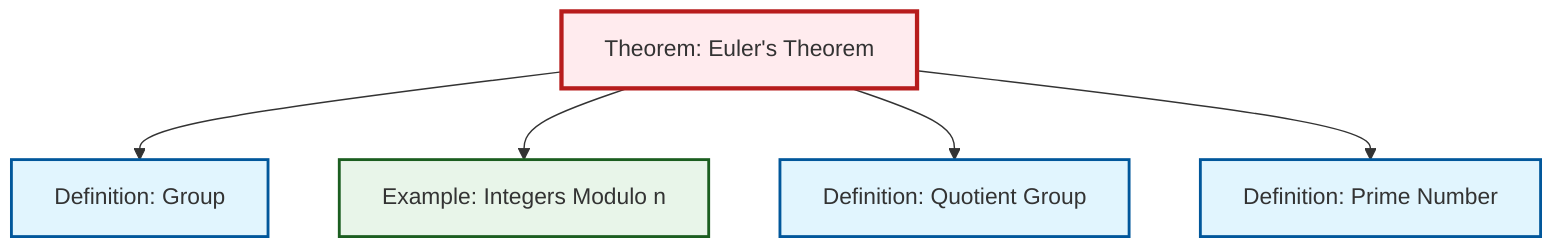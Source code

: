 graph TD
    classDef definition fill:#e1f5fe,stroke:#01579b,stroke-width:2px
    classDef theorem fill:#f3e5f5,stroke:#4a148c,stroke-width:2px
    classDef axiom fill:#fff3e0,stroke:#e65100,stroke-width:2px
    classDef example fill:#e8f5e9,stroke:#1b5e20,stroke-width:2px
    classDef current fill:#ffebee,stroke:#b71c1c,stroke-width:3px
    def-quotient-group["Definition: Quotient Group"]:::definition
    def-group["Definition: Group"]:::definition
    def-prime["Definition: Prime Number"]:::definition
    thm-euler["Theorem: Euler's Theorem"]:::theorem
    ex-quotient-integers-mod-n["Example: Integers Modulo n"]:::example
    thm-euler --> def-group
    thm-euler --> ex-quotient-integers-mod-n
    thm-euler --> def-quotient-group
    thm-euler --> def-prime
    class thm-euler current